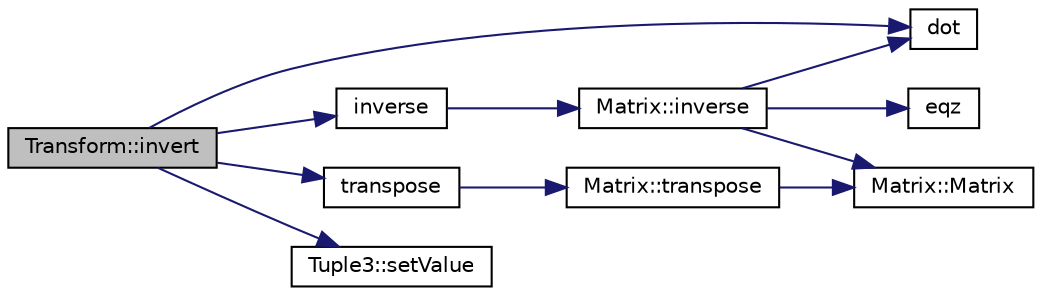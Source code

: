 digraph "Transform::invert"
{
  edge [fontname="Helvetica",fontsize="10",labelfontname="Helvetica",labelfontsize="10"];
  node [fontname="Helvetica",fontsize="10",shape=record];
  rankdir="LR";
  Node1 [label="Transform::invert",height=0.2,width=0.4,color="black", fillcolor="grey75", style="filled", fontcolor="black"];
  Node1 -> Node2 [color="midnightblue",fontsize="10",style="solid",fontname="Helvetica"];
  Node2 [label="inverse",height=0.2,width=0.4,color="black", fillcolor="white", style="filled",URL="$_matrix_8h.html#aff21cecb1b3c4d8e3f3d525edebd7d5c"];
  Node2 -> Node3 [color="midnightblue",fontsize="10",style="solid",fontname="Helvetica"];
  Node3 [label="Matrix::inverse",height=0.2,width=0.4,color="black", fillcolor="white", style="filled",URL="$class_matrix.html#a6783f936127313b660c4f67e4455ab05"];
  Node3 -> Node4 [color="midnightblue",fontsize="10",style="solid",fontname="Helvetica"];
  Node4 [label="dot",height=0.2,width=0.4,color="black", fillcolor="white", style="filled",URL="$_quaternion_8h.html#af8cf8caa91dd2209c53a956d41cb26ae"];
  Node3 -> Node5 [color="midnightblue",fontsize="10",style="solid",fontname="Helvetica"];
  Node5 [label="eqz",height=0.2,width=0.4,color="black", fillcolor="white", style="filled",URL="$_basic_8h.html#a665ec20bb54e4ac38c9068f7d18893d2"];
  Node3 -> Node6 [color="midnightblue",fontsize="10",style="solid",fontname="Helvetica"];
  Node6 [label="Matrix::Matrix",height=0.2,width=0.4,color="black", fillcolor="white", style="filled",URL="$class_matrix.html#a2dba13c45127354c9f75ef576f49269b"];
  Node1 -> Node7 [color="midnightblue",fontsize="10",style="solid",fontname="Helvetica"];
  Node7 [label="transpose",height=0.2,width=0.4,color="black", fillcolor="white", style="filled",URL="$_matrix_8h.html#ae70e63522ef4aa5e6fe6979b295e07e0"];
  Node7 -> Node8 [color="midnightblue",fontsize="10",style="solid",fontname="Helvetica"];
  Node8 [label="Matrix::transpose",height=0.2,width=0.4,color="black", fillcolor="white", style="filled",URL="$class_matrix.html#a9da9f5ee8215491cc54ecc59ddeb3f73"];
  Node8 -> Node6 [color="midnightblue",fontsize="10",style="solid",fontname="Helvetica"];
  Node1 -> Node9 [color="midnightblue",fontsize="10",style="solid",fontname="Helvetica"];
  Node9 [label="Tuple3::setValue",height=0.2,width=0.4,color="black", fillcolor="white", style="filled",URL="$class_tuple3.html#a3ef593aef12718dc19f9cc0acff26491"];
  Node1 -> Node4 [color="midnightblue",fontsize="10",style="solid",fontname="Helvetica"];
}
